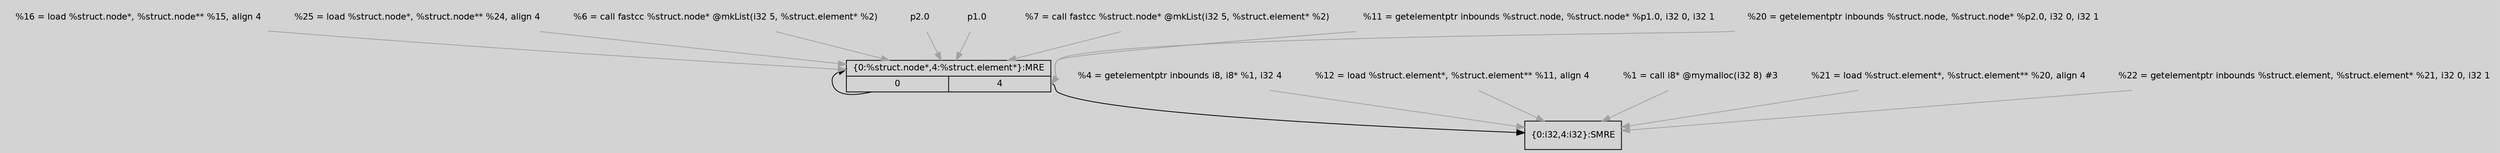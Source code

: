 digraph unnamed {
	graph [center=true, ratio=true, bgcolor=lightgray, fontname=Helvetica];
	node  [fontname=Helvetica, fontsize=11];

	Node0x7fdceac0e320 [shape=record,label="{\{0:i32,4:i32\}:SMRE}"];
	Node0x7fdceac0e670 [shape=record,label="{\{0:%struct.node*,4:%struct.element*\}:MRE|{<s0>0|<s1>4}}"];
	Node0x7fdceac0e670:s0 -> Node0x7fdceac0e670;
	Node0x7fdceac0e670:s1 -> Node0x7fdceac0e320;
	Node0x7fdceac09ce0[ shape=plaintext, label ="  %4 = getelementptr inbounds i8, i8* %1, i32 4"];
	Node0x7fdceac09ce0 -> Node0x7fdceac0e320[arrowtail=tee,color=gray63];
	Node0x7fdceac0a578[ shape=plaintext, label ="  %11 = getelementptr inbounds %struct.node, %struct.node* %p1.0, i32 0, i32 1"];
	Node0x7fdceac0a578 -> Node0x7fdceac0e670:s1[arrowtail=tee,color=gray63];
	Node0x7fdceac0a9d8[ shape=plaintext, label ="  %16 = load %struct.node*, %struct.node** %15, align 4"];
	Node0x7fdceac0a9d8 -> Node0x7fdceac0e670[arrowtail=tee,color=gray63];
	Node0x7fdceac0adf8[ shape=plaintext, label ="  %20 = getelementptr inbounds %struct.node, %struct.node* %p2.0, i32 0, i32 1"];
	Node0x7fdceac0adf8 -> Node0x7fdceac0e670:s1[arrowtail=tee,color=gray63];
	Node0x7fdceac0a5e8[ shape=plaintext, label ="  %12 = load %struct.element*, %struct.element** %11, align 4"];
	Node0x7fdceac0a5e8 -> Node0x7fdceac0e320[arrowtail=tee,color=gray63];
	Node0x7fdceac0b0e8[ shape=plaintext, label ="  %25 = load %struct.node*, %struct.node** %24, align 4"];
	Node0x7fdceac0b0e8 -> Node0x7fdceac0e670[arrowtail=tee,color=gray63];
	Node0x7fdceac09a90[ shape=plaintext, label ="  %1 = call i8* @mymalloc(i32 8) #3"];
	Node0x7fdceac09a90 -> Node0x7fdceac0e320[arrowtail=tee,color=gray63];
	Node0x7fdceac09eb8[ shape=plaintext, label ="  %6 = call fastcc %struct.node* @mkList(i32 5, %struct.element* %2)"];
	Node0x7fdceac09eb8 -> Node0x7fdceac0e670[arrowtail=tee,color=gray63];
	Node0x7fdceac0ab88[ shape=plaintext, label ="p2.0"];
	Node0x7fdceac0ab88 -> Node0x7fdceac0e670[arrowtail=tee,color=gray63];
	Node0x7fdceac0ae68[ shape=plaintext, label ="  %21 = load %struct.element*, %struct.element** %20, align 4"];
	Node0x7fdceac0ae68 -> Node0x7fdceac0e320[arrowtail=tee,color=gray63];
	Node0x7fdceac0a238[ shape=plaintext, label ="p1.0"];
	Node0x7fdceac0a238 -> Node0x7fdceac0e670[arrowtail=tee,color=gray63];
	Node0x7fdceac09f98[ shape=plaintext, label ="  %7 = call fastcc %struct.node* @mkList(i32 5, %struct.element* %2)"];
	Node0x7fdceac09f98 -> Node0x7fdceac0e670[arrowtail=tee,color=gray63];
	Node0x7fdceac0aef8[ shape=plaintext, label ="  %22 = getelementptr inbounds %struct.element, %struct.element* %21, i32 0, i32 1"];
	Node0x7fdceac0aef8 -> Node0x7fdceac0e320[arrowtail=tee,color=gray63];
}
